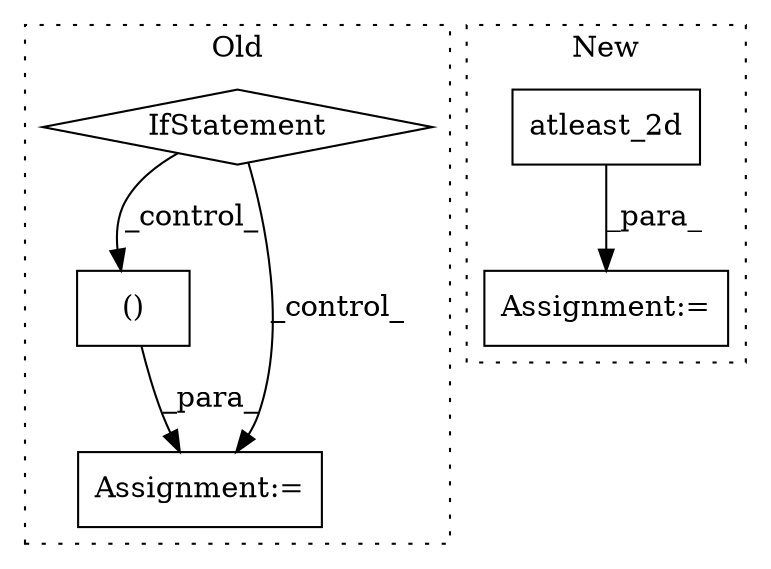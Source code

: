 digraph G {
subgraph cluster0 {
1 [label="()" a="106" s="1275" l="46" shape="box"];
4 [label="Assignment:=" a="7" s="1350" l="1" shape="box"];
5 [label="IfStatement" a="25" s="988,1016" l="4,2" shape="diamond"];
label = "Old";
style="dotted";
}
subgraph cluster1 {
2 [label="atleast_2d" a="32" s="797,821" l="11,1" shape="box"];
3 [label="Assignment:=" a="7" s="1110" l="1" shape="box"];
label = "New";
style="dotted";
}
1 -> 4 [label="_para_"];
2 -> 3 [label="_para_"];
5 -> 1 [label="_control_"];
5 -> 4 [label="_control_"];
}
